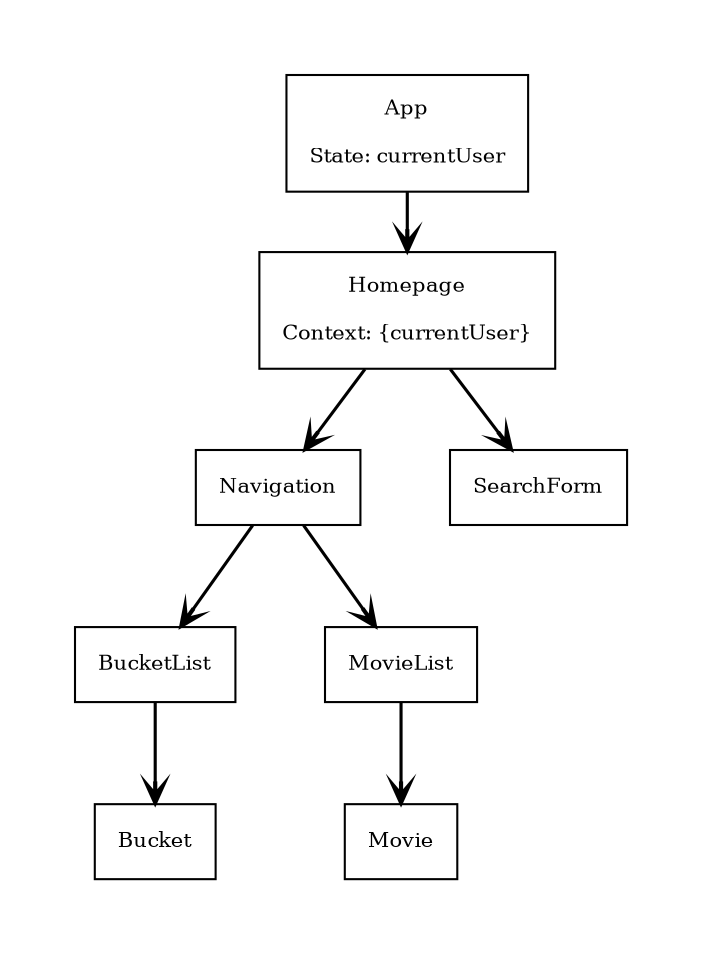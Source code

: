 digraph MovieBucket {

  // Light Mode
  graph [pad="0.5", ranksep="0.4 equally", nodesep="0.6", fontsize="10pt"];
  node [fontsize="10pt", shape="rectangle", margin="0.15"];
  edge [fontsize="8pt", penwidth="1.5", arrowhead="vee"];

  // Dark Mode
//   graph [pad="0.5", ranksep="0.4 equally", nodesep="0.6", fontsize="10pt", bgcolor="black"];
//   node [fontsize="10pt", shape="rectangle", margin="0.15", fontcolor="white", color="white", fillcolor="gray30", style="filled"];
//   edge [fontsize="8pt", penwidth="1.5", arrowhead="vee", color="white", fontcolor="white"];

  // Nodes & Edges

  App [label="App\n\nState: currentUser"]
  Homepage [label="Homepage\n\nContext: {currentUser}"]
  Navigation []
  SearchForm []
//   Context [label="userContext.Provider\n\n{currentUser: null OR {}, applied: []}"]
  BucketList []
  Bucket []
  MovieList
  Movie


  App -> Homepage -> Navigation, SearchForm
  Navigation -> BucketList, MovieList
  BucketList -> Bucket
  MovieList -> Movie

}
